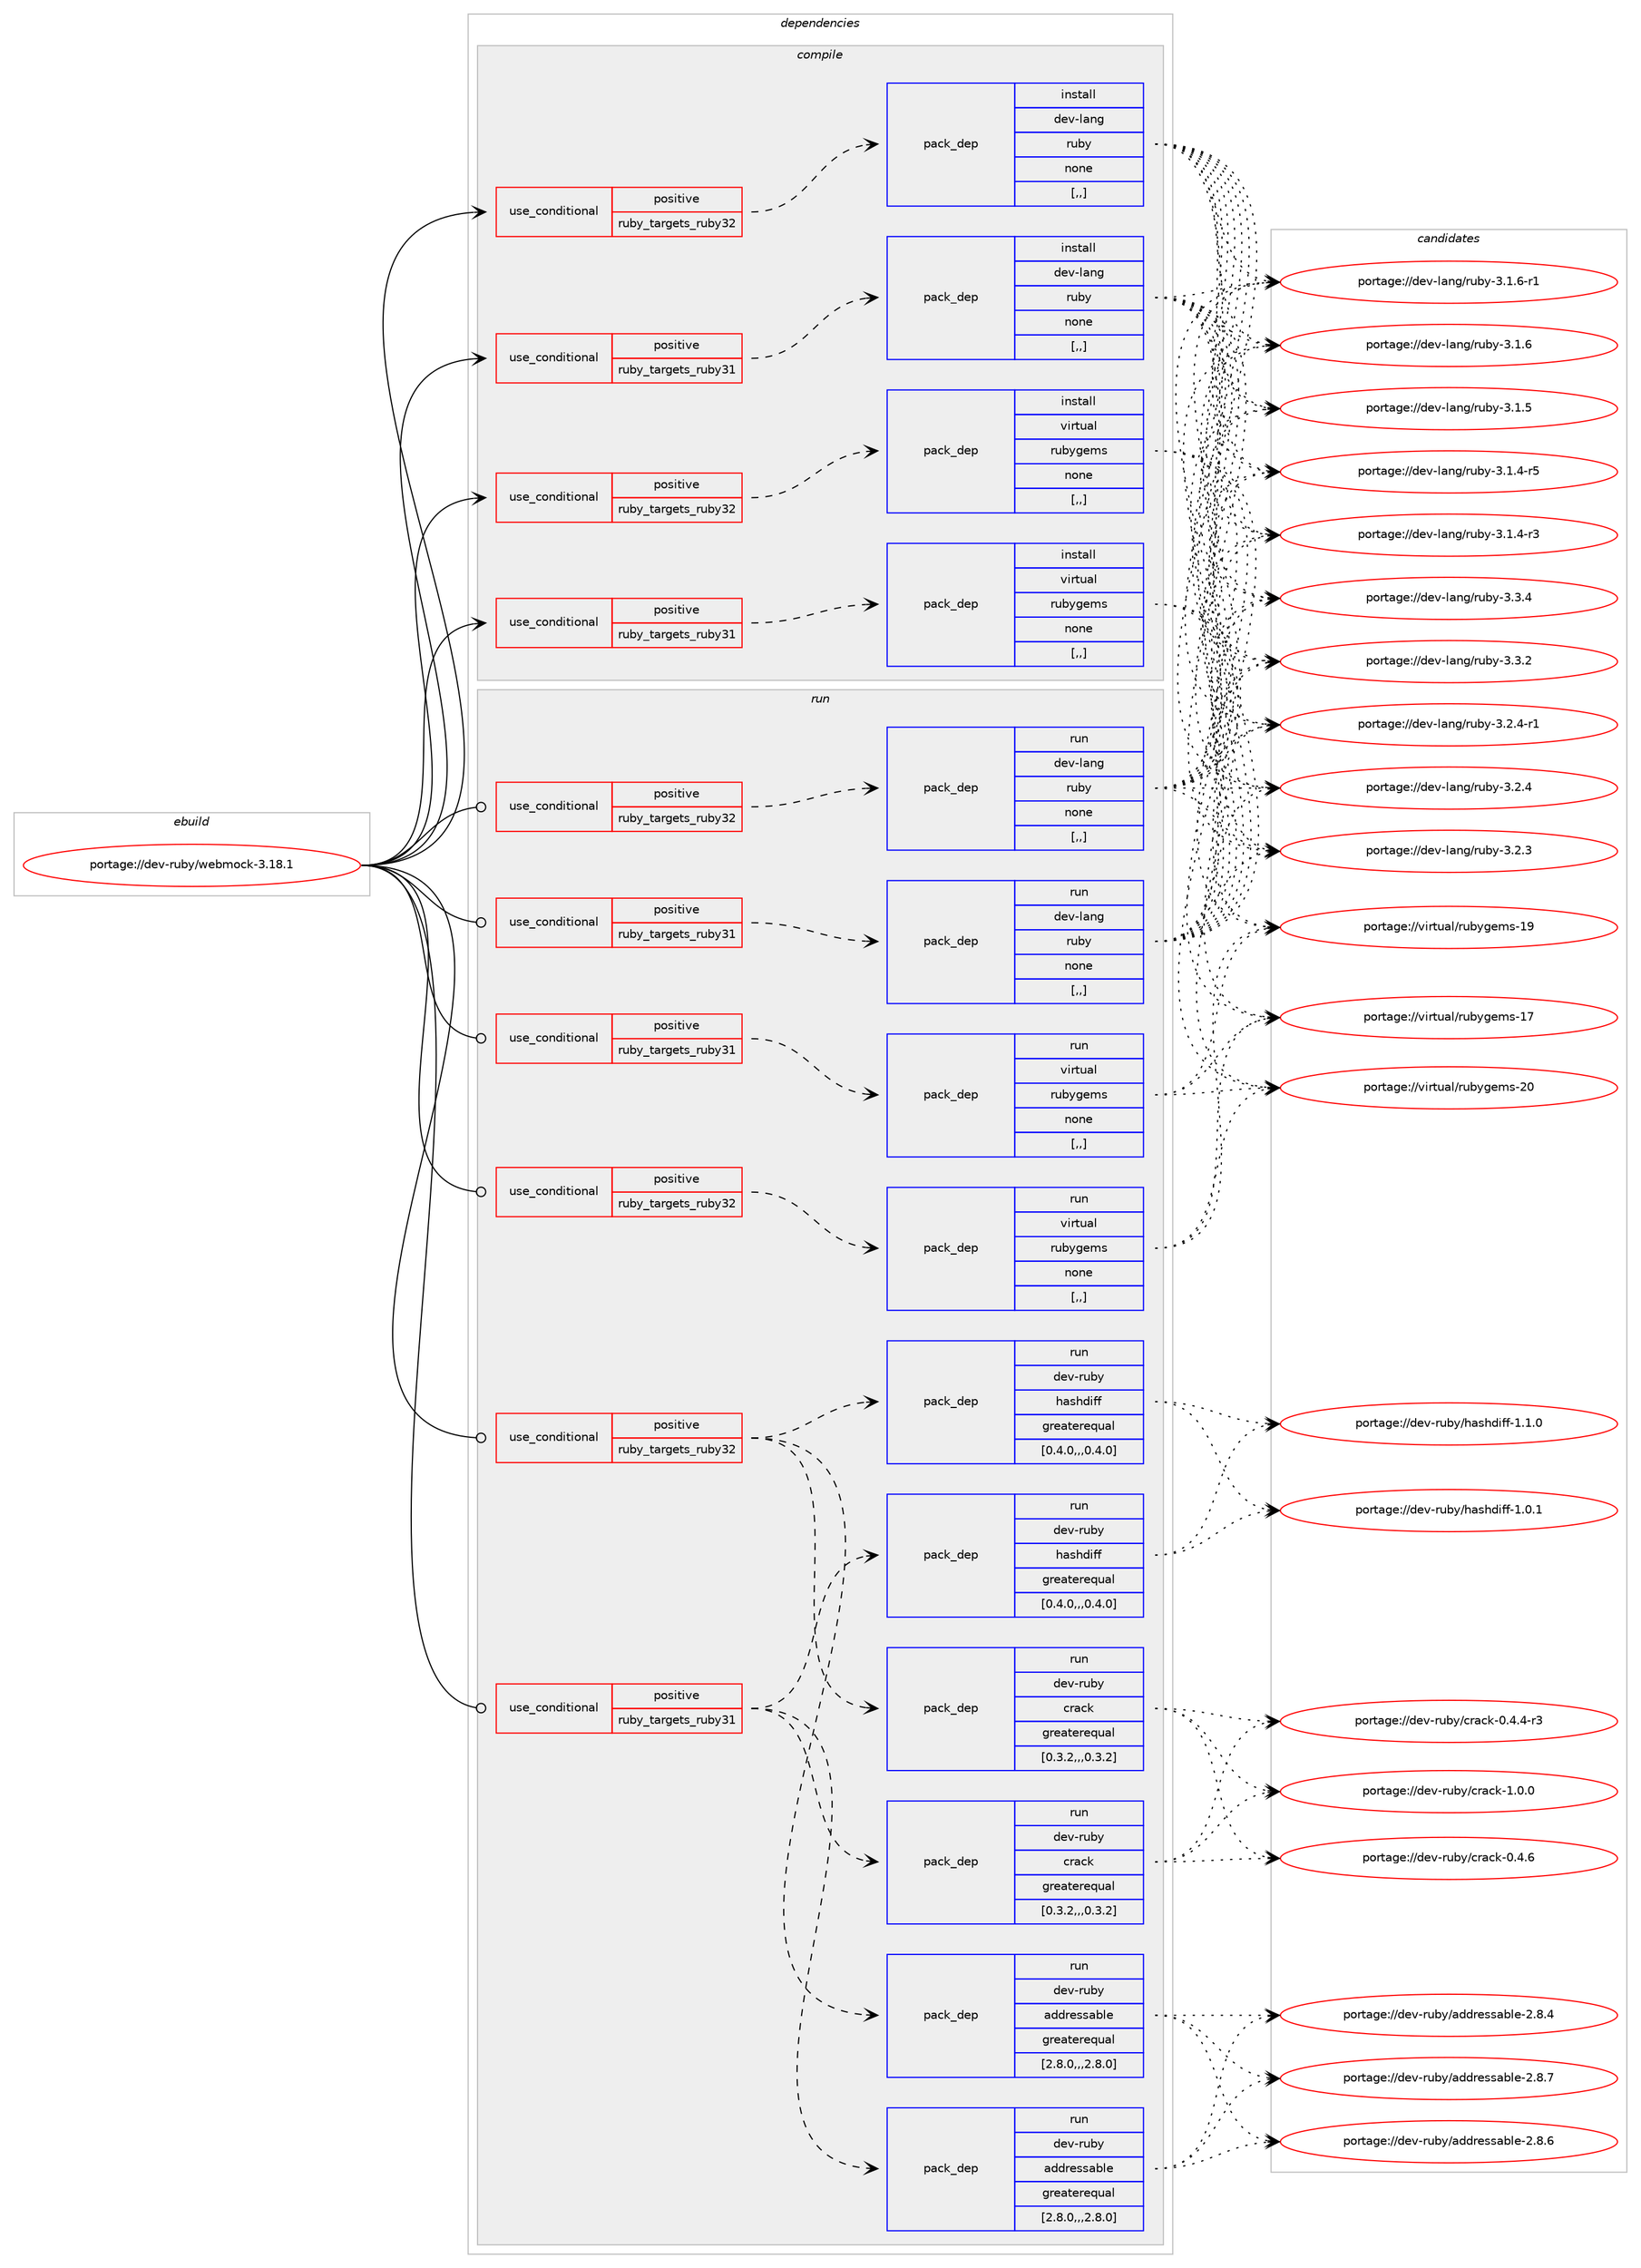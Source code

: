 digraph prolog {

# *************
# Graph options
# *************

newrank=true;
concentrate=true;
compound=true;
graph [rankdir=LR,fontname=Helvetica,fontsize=10,ranksep=1.5];#, ranksep=2.5, nodesep=0.2];
edge  [arrowhead=vee];
node  [fontname=Helvetica,fontsize=10];

# **********
# The ebuild
# **********

subgraph cluster_leftcol {
color=gray;
rank=same;
label=<<i>ebuild</i>>;
id [label="portage://dev-ruby/webmock-3.18.1", color=red, width=4, href="../dev-ruby/webmock-3.18.1.svg"];
}

# ****************
# The dependencies
# ****************

subgraph cluster_midcol {
color=gray;
label=<<i>dependencies</i>>;
subgraph cluster_compile {
fillcolor="#eeeeee";
style=filled;
label=<<i>compile</i>>;
subgraph cond58241 {
dependency206583 [label=<<TABLE BORDER="0" CELLBORDER="1" CELLSPACING="0" CELLPADDING="4"><TR><TD ROWSPAN="3" CELLPADDING="10">use_conditional</TD></TR><TR><TD>positive</TD></TR><TR><TD>ruby_targets_ruby31</TD></TR></TABLE>>, shape=none, color=red];
subgraph pack146948 {
dependency206584 [label=<<TABLE BORDER="0" CELLBORDER="1" CELLSPACING="0" CELLPADDING="4" WIDTH="220"><TR><TD ROWSPAN="6" CELLPADDING="30">pack_dep</TD></TR><TR><TD WIDTH="110">install</TD></TR><TR><TD>dev-lang</TD></TR><TR><TD>ruby</TD></TR><TR><TD>none</TD></TR><TR><TD>[,,]</TD></TR></TABLE>>, shape=none, color=blue];
}
dependency206583:e -> dependency206584:w [weight=20,style="dashed",arrowhead="vee"];
}
id:e -> dependency206583:w [weight=20,style="solid",arrowhead="vee"];
subgraph cond58242 {
dependency206585 [label=<<TABLE BORDER="0" CELLBORDER="1" CELLSPACING="0" CELLPADDING="4"><TR><TD ROWSPAN="3" CELLPADDING="10">use_conditional</TD></TR><TR><TD>positive</TD></TR><TR><TD>ruby_targets_ruby31</TD></TR></TABLE>>, shape=none, color=red];
subgraph pack146949 {
dependency206586 [label=<<TABLE BORDER="0" CELLBORDER="1" CELLSPACING="0" CELLPADDING="4" WIDTH="220"><TR><TD ROWSPAN="6" CELLPADDING="30">pack_dep</TD></TR><TR><TD WIDTH="110">install</TD></TR><TR><TD>virtual</TD></TR><TR><TD>rubygems</TD></TR><TR><TD>none</TD></TR><TR><TD>[,,]</TD></TR></TABLE>>, shape=none, color=blue];
}
dependency206585:e -> dependency206586:w [weight=20,style="dashed",arrowhead="vee"];
}
id:e -> dependency206585:w [weight=20,style="solid",arrowhead="vee"];
subgraph cond58243 {
dependency206587 [label=<<TABLE BORDER="0" CELLBORDER="1" CELLSPACING="0" CELLPADDING="4"><TR><TD ROWSPAN="3" CELLPADDING="10">use_conditional</TD></TR><TR><TD>positive</TD></TR><TR><TD>ruby_targets_ruby32</TD></TR></TABLE>>, shape=none, color=red];
subgraph pack146950 {
dependency206588 [label=<<TABLE BORDER="0" CELLBORDER="1" CELLSPACING="0" CELLPADDING="4" WIDTH="220"><TR><TD ROWSPAN="6" CELLPADDING="30">pack_dep</TD></TR><TR><TD WIDTH="110">install</TD></TR><TR><TD>dev-lang</TD></TR><TR><TD>ruby</TD></TR><TR><TD>none</TD></TR><TR><TD>[,,]</TD></TR></TABLE>>, shape=none, color=blue];
}
dependency206587:e -> dependency206588:w [weight=20,style="dashed",arrowhead="vee"];
}
id:e -> dependency206587:w [weight=20,style="solid",arrowhead="vee"];
subgraph cond58244 {
dependency206589 [label=<<TABLE BORDER="0" CELLBORDER="1" CELLSPACING="0" CELLPADDING="4"><TR><TD ROWSPAN="3" CELLPADDING="10">use_conditional</TD></TR><TR><TD>positive</TD></TR><TR><TD>ruby_targets_ruby32</TD></TR></TABLE>>, shape=none, color=red];
subgraph pack146951 {
dependency206590 [label=<<TABLE BORDER="0" CELLBORDER="1" CELLSPACING="0" CELLPADDING="4" WIDTH="220"><TR><TD ROWSPAN="6" CELLPADDING="30">pack_dep</TD></TR><TR><TD WIDTH="110">install</TD></TR><TR><TD>virtual</TD></TR><TR><TD>rubygems</TD></TR><TR><TD>none</TD></TR><TR><TD>[,,]</TD></TR></TABLE>>, shape=none, color=blue];
}
dependency206589:e -> dependency206590:w [weight=20,style="dashed",arrowhead="vee"];
}
id:e -> dependency206589:w [weight=20,style="solid",arrowhead="vee"];
}
subgraph cluster_compileandrun {
fillcolor="#eeeeee";
style=filled;
label=<<i>compile and run</i>>;
}
subgraph cluster_run {
fillcolor="#eeeeee";
style=filled;
label=<<i>run</i>>;
subgraph cond58245 {
dependency206591 [label=<<TABLE BORDER="0" CELLBORDER="1" CELLSPACING="0" CELLPADDING="4"><TR><TD ROWSPAN="3" CELLPADDING="10">use_conditional</TD></TR><TR><TD>positive</TD></TR><TR><TD>ruby_targets_ruby31</TD></TR></TABLE>>, shape=none, color=red];
subgraph pack146952 {
dependency206592 [label=<<TABLE BORDER="0" CELLBORDER="1" CELLSPACING="0" CELLPADDING="4" WIDTH="220"><TR><TD ROWSPAN="6" CELLPADDING="30">pack_dep</TD></TR><TR><TD WIDTH="110">run</TD></TR><TR><TD>dev-lang</TD></TR><TR><TD>ruby</TD></TR><TR><TD>none</TD></TR><TR><TD>[,,]</TD></TR></TABLE>>, shape=none, color=blue];
}
dependency206591:e -> dependency206592:w [weight=20,style="dashed",arrowhead="vee"];
}
id:e -> dependency206591:w [weight=20,style="solid",arrowhead="odot"];
subgraph cond58246 {
dependency206593 [label=<<TABLE BORDER="0" CELLBORDER="1" CELLSPACING="0" CELLPADDING="4"><TR><TD ROWSPAN="3" CELLPADDING="10">use_conditional</TD></TR><TR><TD>positive</TD></TR><TR><TD>ruby_targets_ruby31</TD></TR></TABLE>>, shape=none, color=red];
subgraph pack146953 {
dependency206594 [label=<<TABLE BORDER="0" CELLBORDER="1" CELLSPACING="0" CELLPADDING="4" WIDTH="220"><TR><TD ROWSPAN="6" CELLPADDING="30">pack_dep</TD></TR><TR><TD WIDTH="110">run</TD></TR><TR><TD>dev-ruby</TD></TR><TR><TD>addressable</TD></TR><TR><TD>greaterequal</TD></TR><TR><TD>[2.8.0,,,2.8.0]</TD></TR></TABLE>>, shape=none, color=blue];
}
dependency206593:e -> dependency206594:w [weight=20,style="dashed",arrowhead="vee"];
subgraph pack146954 {
dependency206595 [label=<<TABLE BORDER="0" CELLBORDER="1" CELLSPACING="0" CELLPADDING="4" WIDTH="220"><TR><TD ROWSPAN="6" CELLPADDING="30">pack_dep</TD></TR><TR><TD WIDTH="110">run</TD></TR><TR><TD>dev-ruby</TD></TR><TR><TD>crack</TD></TR><TR><TD>greaterequal</TD></TR><TR><TD>[0.3.2,,,0.3.2]</TD></TR></TABLE>>, shape=none, color=blue];
}
dependency206593:e -> dependency206595:w [weight=20,style="dashed",arrowhead="vee"];
subgraph pack146955 {
dependency206596 [label=<<TABLE BORDER="0" CELLBORDER="1" CELLSPACING="0" CELLPADDING="4" WIDTH="220"><TR><TD ROWSPAN="6" CELLPADDING="30">pack_dep</TD></TR><TR><TD WIDTH="110">run</TD></TR><TR><TD>dev-ruby</TD></TR><TR><TD>hashdiff</TD></TR><TR><TD>greaterequal</TD></TR><TR><TD>[0.4.0,,,0.4.0]</TD></TR></TABLE>>, shape=none, color=blue];
}
dependency206593:e -> dependency206596:w [weight=20,style="dashed",arrowhead="vee"];
}
id:e -> dependency206593:w [weight=20,style="solid",arrowhead="odot"];
subgraph cond58247 {
dependency206597 [label=<<TABLE BORDER="0" CELLBORDER="1" CELLSPACING="0" CELLPADDING="4"><TR><TD ROWSPAN="3" CELLPADDING="10">use_conditional</TD></TR><TR><TD>positive</TD></TR><TR><TD>ruby_targets_ruby31</TD></TR></TABLE>>, shape=none, color=red];
subgraph pack146956 {
dependency206598 [label=<<TABLE BORDER="0" CELLBORDER="1" CELLSPACING="0" CELLPADDING="4" WIDTH="220"><TR><TD ROWSPAN="6" CELLPADDING="30">pack_dep</TD></TR><TR><TD WIDTH="110">run</TD></TR><TR><TD>virtual</TD></TR><TR><TD>rubygems</TD></TR><TR><TD>none</TD></TR><TR><TD>[,,]</TD></TR></TABLE>>, shape=none, color=blue];
}
dependency206597:e -> dependency206598:w [weight=20,style="dashed",arrowhead="vee"];
}
id:e -> dependency206597:w [weight=20,style="solid",arrowhead="odot"];
subgraph cond58248 {
dependency206599 [label=<<TABLE BORDER="0" CELLBORDER="1" CELLSPACING="0" CELLPADDING="4"><TR><TD ROWSPAN="3" CELLPADDING="10">use_conditional</TD></TR><TR><TD>positive</TD></TR><TR><TD>ruby_targets_ruby32</TD></TR></TABLE>>, shape=none, color=red];
subgraph pack146957 {
dependency206600 [label=<<TABLE BORDER="0" CELLBORDER="1" CELLSPACING="0" CELLPADDING="4" WIDTH="220"><TR><TD ROWSPAN="6" CELLPADDING="30">pack_dep</TD></TR><TR><TD WIDTH="110">run</TD></TR><TR><TD>dev-lang</TD></TR><TR><TD>ruby</TD></TR><TR><TD>none</TD></TR><TR><TD>[,,]</TD></TR></TABLE>>, shape=none, color=blue];
}
dependency206599:e -> dependency206600:w [weight=20,style="dashed",arrowhead="vee"];
}
id:e -> dependency206599:w [weight=20,style="solid",arrowhead="odot"];
subgraph cond58249 {
dependency206601 [label=<<TABLE BORDER="0" CELLBORDER="1" CELLSPACING="0" CELLPADDING="4"><TR><TD ROWSPAN="3" CELLPADDING="10">use_conditional</TD></TR><TR><TD>positive</TD></TR><TR><TD>ruby_targets_ruby32</TD></TR></TABLE>>, shape=none, color=red];
subgraph pack146958 {
dependency206602 [label=<<TABLE BORDER="0" CELLBORDER="1" CELLSPACING="0" CELLPADDING="4" WIDTH="220"><TR><TD ROWSPAN="6" CELLPADDING="30">pack_dep</TD></TR><TR><TD WIDTH="110">run</TD></TR><TR><TD>dev-ruby</TD></TR><TR><TD>addressable</TD></TR><TR><TD>greaterequal</TD></TR><TR><TD>[2.8.0,,,2.8.0]</TD></TR></TABLE>>, shape=none, color=blue];
}
dependency206601:e -> dependency206602:w [weight=20,style="dashed",arrowhead="vee"];
subgraph pack146959 {
dependency206603 [label=<<TABLE BORDER="0" CELLBORDER="1" CELLSPACING="0" CELLPADDING="4" WIDTH="220"><TR><TD ROWSPAN="6" CELLPADDING="30">pack_dep</TD></TR><TR><TD WIDTH="110">run</TD></TR><TR><TD>dev-ruby</TD></TR><TR><TD>crack</TD></TR><TR><TD>greaterequal</TD></TR><TR><TD>[0.3.2,,,0.3.2]</TD></TR></TABLE>>, shape=none, color=blue];
}
dependency206601:e -> dependency206603:w [weight=20,style="dashed",arrowhead="vee"];
subgraph pack146960 {
dependency206604 [label=<<TABLE BORDER="0" CELLBORDER="1" CELLSPACING="0" CELLPADDING="4" WIDTH="220"><TR><TD ROWSPAN="6" CELLPADDING="30">pack_dep</TD></TR><TR><TD WIDTH="110">run</TD></TR><TR><TD>dev-ruby</TD></TR><TR><TD>hashdiff</TD></TR><TR><TD>greaterequal</TD></TR><TR><TD>[0.4.0,,,0.4.0]</TD></TR></TABLE>>, shape=none, color=blue];
}
dependency206601:e -> dependency206604:w [weight=20,style="dashed",arrowhead="vee"];
}
id:e -> dependency206601:w [weight=20,style="solid",arrowhead="odot"];
subgraph cond58250 {
dependency206605 [label=<<TABLE BORDER="0" CELLBORDER="1" CELLSPACING="0" CELLPADDING="4"><TR><TD ROWSPAN="3" CELLPADDING="10">use_conditional</TD></TR><TR><TD>positive</TD></TR><TR><TD>ruby_targets_ruby32</TD></TR></TABLE>>, shape=none, color=red];
subgraph pack146961 {
dependency206606 [label=<<TABLE BORDER="0" CELLBORDER="1" CELLSPACING="0" CELLPADDING="4" WIDTH="220"><TR><TD ROWSPAN="6" CELLPADDING="30">pack_dep</TD></TR><TR><TD WIDTH="110">run</TD></TR><TR><TD>virtual</TD></TR><TR><TD>rubygems</TD></TR><TR><TD>none</TD></TR><TR><TD>[,,]</TD></TR></TABLE>>, shape=none, color=blue];
}
dependency206605:e -> dependency206606:w [weight=20,style="dashed",arrowhead="vee"];
}
id:e -> dependency206605:w [weight=20,style="solid",arrowhead="odot"];
}
}

# **************
# The candidates
# **************

subgraph cluster_choices {
rank=same;
color=gray;
label=<<i>candidates</i>>;

subgraph choice146948 {
color=black;
nodesep=1;
choice10010111845108971101034711411798121455146514652 [label="portage://dev-lang/ruby-3.3.4", color=red, width=4,href="../dev-lang/ruby-3.3.4.svg"];
choice10010111845108971101034711411798121455146514650 [label="portage://dev-lang/ruby-3.3.2", color=red, width=4,href="../dev-lang/ruby-3.3.2.svg"];
choice100101118451089711010347114117981214551465046524511449 [label="portage://dev-lang/ruby-3.2.4-r1", color=red, width=4,href="../dev-lang/ruby-3.2.4-r1.svg"];
choice10010111845108971101034711411798121455146504652 [label="portage://dev-lang/ruby-3.2.4", color=red, width=4,href="../dev-lang/ruby-3.2.4.svg"];
choice10010111845108971101034711411798121455146504651 [label="portage://dev-lang/ruby-3.2.3", color=red, width=4,href="../dev-lang/ruby-3.2.3.svg"];
choice100101118451089711010347114117981214551464946544511449 [label="portage://dev-lang/ruby-3.1.6-r1", color=red, width=4,href="../dev-lang/ruby-3.1.6-r1.svg"];
choice10010111845108971101034711411798121455146494654 [label="portage://dev-lang/ruby-3.1.6", color=red, width=4,href="../dev-lang/ruby-3.1.6.svg"];
choice10010111845108971101034711411798121455146494653 [label="portage://dev-lang/ruby-3.1.5", color=red, width=4,href="../dev-lang/ruby-3.1.5.svg"];
choice100101118451089711010347114117981214551464946524511453 [label="portage://dev-lang/ruby-3.1.4-r5", color=red, width=4,href="../dev-lang/ruby-3.1.4-r5.svg"];
choice100101118451089711010347114117981214551464946524511451 [label="portage://dev-lang/ruby-3.1.4-r3", color=red, width=4,href="../dev-lang/ruby-3.1.4-r3.svg"];
dependency206584:e -> choice10010111845108971101034711411798121455146514652:w [style=dotted,weight="100"];
dependency206584:e -> choice10010111845108971101034711411798121455146514650:w [style=dotted,weight="100"];
dependency206584:e -> choice100101118451089711010347114117981214551465046524511449:w [style=dotted,weight="100"];
dependency206584:e -> choice10010111845108971101034711411798121455146504652:w [style=dotted,weight="100"];
dependency206584:e -> choice10010111845108971101034711411798121455146504651:w [style=dotted,weight="100"];
dependency206584:e -> choice100101118451089711010347114117981214551464946544511449:w [style=dotted,weight="100"];
dependency206584:e -> choice10010111845108971101034711411798121455146494654:w [style=dotted,weight="100"];
dependency206584:e -> choice10010111845108971101034711411798121455146494653:w [style=dotted,weight="100"];
dependency206584:e -> choice100101118451089711010347114117981214551464946524511453:w [style=dotted,weight="100"];
dependency206584:e -> choice100101118451089711010347114117981214551464946524511451:w [style=dotted,weight="100"];
}
subgraph choice146949 {
color=black;
nodesep=1;
choice118105114116117971084711411798121103101109115455048 [label="portage://virtual/rubygems-20", color=red, width=4,href="../virtual/rubygems-20.svg"];
choice118105114116117971084711411798121103101109115454957 [label="portage://virtual/rubygems-19", color=red, width=4,href="../virtual/rubygems-19.svg"];
choice118105114116117971084711411798121103101109115454955 [label="portage://virtual/rubygems-17", color=red, width=4,href="../virtual/rubygems-17.svg"];
dependency206586:e -> choice118105114116117971084711411798121103101109115455048:w [style=dotted,weight="100"];
dependency206586:e -> choice118105114116117971084711411798121103101109115454957:w [style=dotted,weight="100"];
dependency206586:e -> choice118105114116117971084711411798121103101109115454955:w [style=dotted,weight="100"];
}
subgraph choice146950 {
color=black;
nodesep=1;
choice10010111845108971101034711411798121455146514652 [label="portage://dev-lang/ruby-3.3.4", color=red, width=4,href="../dev-lang/ruby-3.3.4.svg"];
choice10010111845108971101034711411798121455146514650 [label="portage://dev-lang/ruby-3.3.2", color=red, width=4,href="../dev-lang/ruby-3.3.2.svg"];
choice100101118451089711010347114117981214551465046524511449 [label="portage://dev-lang/ruby-3.2.4-r1", color=red, width=4,href="../dev-lang/ruby-3.2.4-r1.svg"];
choice10010111845108971101034711411798121455146504652 [label="portage://dev-lang/ruby-3.2.4", color=red, width=4,href="../dev-lang/ruby-3.2.4.svg"];
choice10010111845108971101034711411798121455146504651 [label="portage://dev-lang/ruby-3.2.3", color=red, width=4,href="../dev-lang/ruby-3.2.3.svg"];
choice100101118451089711010347114117981214551464946544511449 [label="portage://dev-lang/ruby-3.1.6-r1", color=red, width=4,href="../dev-lang/ruby-3.1.6-r1.svg"];
choice10010111845108971101034711411798121455146494654 [label="portage://dev-lang/ruby-3.1.6", color=red, width=4,href="../dev-lang/ruby-3.1.6.svg"];
choice10010111845108971101034711411798121455146494653 [label="portage://dev-lang/ruby-3.1.5", color=red, width=4,href="../dev-lang/ruby-3.1.5.svg"];
choice100101118451089711010347114117981214551464946524511453 [label="portage://dev-lang/ruby-3.1.4-r5", color=red, width=4,href="../dev-lang/ruby-3.1.4-r5.svg"];
choice100101118451089711010347114117981214551464946524511451 [label="portage://dev-lang/ruby-3.1.4-r3", color=red, width=4,href="../dev-lang/ruby-3.1.4-r3.svg"];
dependency206588:e -> choice10010111845108971101034711411798121455146514652:w [style=dotted,weight="100"];
dependency206588:e -> choice10010111845108971101034711411798121455146514650:w [style=dotted,weight="100"];
dependency206588:e -> choice100101118451089711010347114117981214551465046524511449:w [style=dotted,weight="100"];
dependency206588:e -> choice10010111845108971101034711411798121455146504652:w [style=dotted,weight="100"];
dependency206588:e -> choice10010111845108971101034711411798121455146504651:w [style=dotted,weight="100"];
dependency206588:e -> choice100101118451089711010347114117981214551464946544511449:w [style=dotted,weight="100"];
dependency206588:e -> choice10010111845108971101034711411798121455146494654:w [style=dotted,weight="100"];
dependency206588:e -> choice10010111845108971101034711411798121455146494653:w [style=dotted,weight="100"];
dependency206588:e -> choice100101118451089711010347114117981214551464946524511453:w [style=dotted,weight="100"];
dependency206588:e -> choice100101118451089711010347114117981214551464946524511451:w [style=dotted,weight="100"];
}
subgraph choice146951 {
color=black;
nodesep=1;
choice118105114116117971084711411798121103101109115455048 [label="portage://virtual/rubygems-20", color=red, width=4,href="../virtual/rubygems-20.svg"];
choice118105114116117971084711411798121103101109115454957 [label="portage://virtual/rubygems-19", color=red, width=4,href="../virtual/rubygems-19.svg"];
choice118105114116117971084711411798121103101109115454955 [label="portage://virtual/rubygems-17", color=red, width=4,href="../virtual/rubygems-17.svg"];
dependency206590:e -> choice118105114116117971084711411798121103101109115455048:w [style=dotted,weight="100"];
dependency206590:e -> choice118105114116117971084711411798121103101109115454957:w [style=dotted,weight="100"];
dependency206590:e -> choice118105114116117971084711411798121103101109115454955:w [style=dotted,weight="100"];
}
subgraph choice146952 {
color=black;
nodesep=1;
choice10010111845108971101034711411798121455146514652 [label="portage://dev-lang/ruby-3.3.4", color=red, width=4,href="../dev-lang/ruby-3.3.4.svg"];
choice10010111845108971101034711411798121455146514650 [label="portage://dev-lang/ruby-3.3.2", color=red, width=4,href="../dev-lang/ruby-3.3.2.svg"];
choice100101118451089711010347114117981214551465046524511449 [label="portage://dev-lang/ruby-3.2.4-r1", color=red, width=4,href="../dev-lang/ruby-3.2.4-r1.svg"];
choice10010111845108971101034711411798121455146504652 [label="portage://dev-lang/ruby-3.2.4", color=red, width=4,href="../dev-lang/ruby-3.2.4.svg"];
choice10010111845108971101034711411798121455146504651 [label="portage://dev-lang/ruby-3.2.3", color=red, width=4,href="../dev-lang/ruby-3.2.3.svg"];
choice100101118451089711010347114117981214551464946544511449 [label="portage://dev-lang/ruby-3.1.6-r1", color=red, width=4,href="../dev-lang/ruby-3.1.6-r1.svg"];
choice10010111845108971101034711411798121455146494654 [label="portage://dev-lang/ruby-3.1.6", color=red, width=4,href="../dev-lang/ruby-3.1.6.svg"];
choice10010111845108971101034711411798121455146494653 [label="portage://dev-lang/ruby-3.1.5", color=red, width=4,href="../dev-lang/ruby-3.1.5.svg"];
choice100101118451089711010347114117981214551464946524511453 [label="portage://dev-lang/ruby-3.1.4-r5", color=red, width=4,href="../dev-lang/ruby-3.1.4-r5.svg"];
choice100101118451089711010347114117981214551464946524511451 [label="portage://dev-lang/ruby-3.1.4-r3", color=red, width=4,href="../dev-lang/ruby-3.1.4-r3.svg"];
dependency206592:e -> choice10010111845108971101034711411798121455146514652:w [style=dotted,weight="100"];
dependency206592:e -> choice10010111845108971101034711411798121455146514650:w [style=dotted,weight="100"];
dependency206592:e -> choice100101118451089711010347114117981214551465046524511449:w [style=dotted,weight="100"];
dependency206592:e -> choice10010111845108971101034711411798121455146504652:w [style=dotted,weight="100"];
dependency206592:e -> choice10010111845108971101034711411798121455146504651:w [style=dotted,weight="100"];
dependency206592:e -> choice100101118451089711010347114117981214551464946544511449:w [style=dotted,weight="100"];
dependency206592:e -> choice10010111845108971101034711411798121455146494654:w [style=dotted,weight="100"];
dependency206592:e -> choice10010111845108971101034711411798121455146494653:w [style=dotted,weight="100"];
dependency206592:e -> choice100101118451089711010347114117981214551464946524511453:w [style=dotted,weight="100"];
dependency206592:e -> choice100101118451089711010347114117981214551464946524511451:w [style=dotted,weight="100"];
}
subgraph choice146953 {
color=black;
nodesep=1;
choice100101118451141179812147971001001141011151159798108101455046564655 [label="portage://dev-ruby/addressable-2.8.7", color=red, width=4,href="../dev-ruby/addressable-2.8.7.svg"];
choice100101118451141179812147971001001141011151159798108101455046564654 [label="portage://dev-ruby/addressable-2.8.6", color=red, width=4,href="../dev-ruby/addressable-2.8.6.svg"];
choice100101118451141179812147971001001141011151159798108101455046564652 [label="portage://dev-ruby/addressable-2.8.4", color=red, width=4,href="../dev-ruby/addressable-2.8.4.svg"];
dependency206594:e -> choice100101118451141179812147971001001141011151159798108101455046564655:w [style=dotted,weight="100"];
dependency206594:e -> choice100101118451141179812147971001001141011151159798108101455046564654:w [style=dotted,weight="100"];
dependency206594:e -> choice100101118451141179812147971001001141011151159798108101455046564652:w [style=dotted,weight="100"];
}
subgraph choice146954 {
color=black;
nodesep=1;
choice100101118451141179812147991149799107454946484648 [label="portage://dev-ruby/crack-1.0.0", color=red, width=4,href="../dev-ruby/crack-1.0.0.svg"];
choice100101118451141179812147991149799107454846524654 [label="portage://dev-ruby/crack-0.4.6", color=red, width=4,href="../dev-ruby/crack-0.4.6.svg"];
choice1001011184511411798121479911497991074548465246524511451 [label="portage://dev-ruby/crack-0.4.4-r3", color=red, width=4,href="../dev-ruby/crack-0.4.4-r3.svg"];
dependency206595:e -> choice100101118451141179812147991149799107454946484648:w [style=dotted,weight="100"];
dependency206595:e -> choice100101118451141179812147991149799107454846524654:w [style=dotted,weight="100"];
dependency206595:e -> choice1001011184511411798121479911497991074548465246524511451:w [style=dotted,weight="100"];
}
subgraph choice146955 {
color=black;
nodesep=1;
choice10010111845114117981214710497115104100105102102454946494648 [label="portage://dev-ruby/hashdiff-1.1.0", color=red, width=4,href="../dev-ruby/hashdiff-1.1.0.svg"];
choice10010111845114117981214710497115104100105102102454946484649 [label="portage://dev-ruby/hashdiff-1.0.1", color=red, width=4,href="../dev-ruby/hashdiff-1.0.1.svg"];
dependency206596:e -> choice10010111845114117981214710497115104100105102102454946494648:w [style=dotted,weight="100"];
dependency206596:e -> choice10010111845114117981214710497115104100105102102454946484649:w [style=dotted,weight="100"];
}
subgraph choice146956 {
color=black;
nodesep=1;
choice118105114116117971084711411798121103101109115455048 [label="portage://virtual/rubygems-20", color=red, width=4,href="../virtual/rubygems-20.svg"];
choice118105114116117971084711411798121103101109115454957 [label="portage://virtual/rubygems-19", color=red, width=4,href="../virtual/rubygems-19.svg"];
choice118105114116117971084711411798121103101109115454955 [label="portage://virtual/rubygems-17", color=red, width=4,href="../virtual/rubygems-17.svg"];
dependency206598:e -> choice118105114116117971084711411798121103101109115455048:w [style=dotted,weight="100"];
dependency206598:e -> choice118105114116117971084711411798121103101109115454957:w [style=dotted,weight="100"];
dependency206598:e -> choice118105114116117971084711411798121103101109115454955:w [style=dotted,weight="100"];
}
subgraph choice146957 {
color=black;
nodesep=1;
choice10010111845108971101034711411798121455146514652 [label="portage://dev-lang/ruby-3.3.4", color=red, width=4,href="../dev-lang/ruby-3.3.4.svg"];
choice10010111845108971101034711411798121455146514650 [label="portage://dev-lang/ruby-3.3.2", color=red, width=4,href="../dev-lang/ruby-3.3.2.svg"];
choice100101118451089711010347114117981214551465046524511449 [label="portage://dev-lang/ruby-3.2.4-r1", color=red, width=4,href="../dev-lang/ruby-3.2.4-r1.svg"];
choice10010111845108971101034711411798121455146504652 [label="portage://dev-lang/ruby-3.2.4", color=red, width=4,href="../dev-lang/ruby-3.2.4.svg"];
choice10010111845108971101034711411798121455146504651 [label="portage://dev-lang/ruby-3.2.3", color=red, width=4,href="../dev-lang/ruby-3.2.3.svg"];
choice100101118451089711010347114117981214551464946544511449 [label="portage://dev-lang/ruby-3.1.6-r1", color=red, width=4,href="../dev-lang/ruby-3.1.6-r1.svg"];
choice10010111845108971101034711411798121455146494654 [label="portage://dev-lang/ruby-3.1.6", color=red, width=4,href="../dev-lang/ruby-3.1.6.svg"];
choice10010111845108971101034711411798121455146494653 [label="portage://dev-lang/ruby-3.1.5", color=red, width=4,href="../dev-lang/ruby-3.1.5.svg"];
choice100101118451089711010347114117981214551464946524511453 [label="portage://dev-lang/ruby-3.1.4-r5", color=red, width=4,href="../dev-lang/ruby-3.1.4-r5.svg"];
choice100101118451089711010347114117981214551464946524511451 [label="portage://dev-lang/ruby-3.1.4-r3", color=red, width=4,href="../dev-lang/ruby-3.1.4-r3.svg"];
dependency206600:e -> choice10010111845108971101034711411798121455146514652:w [style=dotted,weight="100"];
dependency206600:e -> choice10010111845108971101034711411798121455146514650:w [style=dotted,weight="100"];
dependency206600:e -> choice100101118451089711010347114117981214551465046524511449:w [style=dotted,weight="100"];
dependency206600:e -> choice10010111845108971101034711411798121455146504652:w [style=dotted,weight="100"];
dependency206600:e -> choice10010111845108971101034711411798121455146504651:w [style=dotted,weight="100"];
dependency206600:e -> choice100101118451089711010347114117981214551464946544511449:w [style=dotted,weight="100"];
dependency206600:e -> choice10010111845108971101034711411798121455146494654:w [style=dotted,weight="100"];
dependency206600:e -> choice10010111845108971101034711411798121455146494653:w [style=dotted,weight="100"];
dependency206600:e -> choice100101118451089711010347114117981214551464946524511453:w [style=dotted,weight="100"];
dependency206600:e -> choice100101118451089711010347114117981214551464946524511451:w [style=dotted,weight="100"];
}
subgraph choice146958 {
color=black;
nodesep=1;
choice100101118451141179812147971001001141011151159798108101455046564655 [label="portage://dev-ruby/addressable-2.8.7", color=red, width=4,href="../dev-ruby/addressable-2.8.7.svg"];
choice100101118451141179812147971001001141011151159798108101455046564654 [label="portage://dev-ruby/addressable-2.8.6", color=red, width=4,href="../dev-ruby/addressable-2.8.6.svg"];
choice100101118451141179812147971001001141011151159798108101455046564652 [label="portage://dev-ruby/addressable-2.8.4", color=red, width=4,href="../dev-ruby/addressable-2.8.4.svg"];
dependency206602:e -> choice100101118451141179812147971001001141011151159798108101455046564655:w [style=dotted,weight="100"];
dependency206602:e -> choice100101118451141179812147971001001141011151159798108101455046564654:w [style=dotted,weight="100"];
dependency206602:e -> choice100101118451141179812147971001001141011151159798108101455046564652:w [style=dotted,weight="100"];
}
subgraph choice146959 {
color=black;
nodesep=1;
choice100101118451141179812147991149799107454946484648 [label="portage://dev-ruby/crack-1.0.0", color=red, width=4,href="../dev-ruby/crack-1.0.0.svg"];
choice100101118451141179812147991149799107454846524654 [label="portage://dev-ruby/crack-0.4.6", color=red, width=4,href="../dev-ruby/crack-0.4.6.svg"];
choice1001011184511411798121479911497991074548465246524511451 [label="portage://dev-ruby/crack-0.4.4-r3", color=red, width=4,href="../dev-ruby/crack-0.4.4-r3.svg"];
dependency206603:e -> choice100101118451141179812147991149799107454946484648:w [style=dotted,weight="100"];
dependency206603:e -> choice100101118451141179812147991149799107454846524654:w [style=dotted,weight="100"];
dependency206603:e -> choice1001011184511411798121479911497991074548465246524511451:w [style=dotted,weight="100"];
}
subgraph choice146960 {
color=black;
nodesep=1;
choice10010111845114117981214710497115104100105102102454946494648 [label="portage://dev-ruby/hashdiff-1.1.0", color=red, width=4,href="../dev-ruby/hashdiff-1.1.0.svg"];
choice10010111845114117981214710497115104100105102102454946484649 [label="portage://dev-ruby/hashdiff-1.0.1", color=red, width=4,href="../dev-ruby/hashdiff-1.0.1.svg"];
dependency206604:e -> choice10010111845114117981214710497115104100105102102454946494648:w [style=dotted,weight="100"];
dependency206604:e -> choice10010111845114117981214710497115104100105102102454946484649:w [style=dotted,weight="100"];
}
subgraph choice146961 {
color=black;
nodesep=1;
choice118105114116117971084711411798121103101109115455048 [label="portage://virtual/rubygems-20", color=red, width=4,href="../virtual/rubygems-20.svg"];
choice118105114116117971084711411798121103101109115454957 [label="portage://virtual/rubygems-19", color=red, width=4,href="../virtual/rubygems-19.svg"];
choice118105114116117971084711411798121103101109115454955 [label="portage://virtual/rubygems-17", color=red, width=4,href="../virtual/rubygems-17.svg"];
dependency206606:e -> choice118105114116117971084711411798121103101109115455048:w [style=dotted,weight="100"];
dependency206606:e -> choice118105114116117971084711411798121103101109115454957:w [style=dotted,weight="100"];
dependency206606:e -> choice118105114116117971084711411798121103101109115454955:w [style=dotted,weight="100"];
}
}

}
